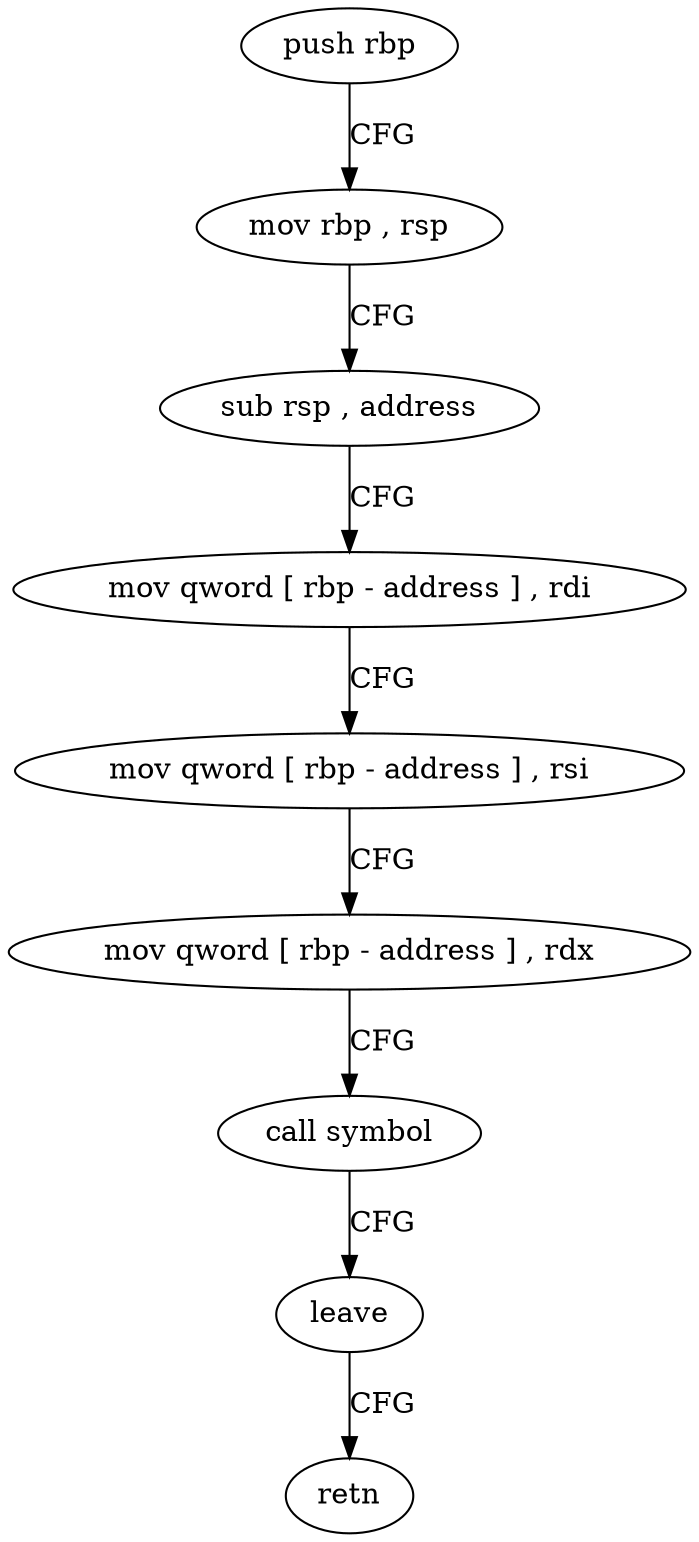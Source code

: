 digraph "func" {
"4258534" [label = "push rbp" ]
"4258535" [label = "mov rbp , rsp" ]
"4258538" [label = "sub rsp , address" ]
"4258542" [label = "mov qword [ rbp - address ] , rdi" ]
"4258546" [label = "mov qword [ rbp - address ] , rsi" ]
"4258550" [label = "mov qword [ rbp - address ] , rdx" ]
"4258554" [label = "call symbol" ]
"4258559" [label = "leave" ]
"4258560" [label = "retn" ]
"4258534" -> "4258535" [ label = "CFG" ]
"4258535" -> "4258538" [ label = "CFG" ]
"4258538" -> "4258542" [ label = "CFG" ]
"4258542" -> "4258546" [ label = "CFG" ]
"4258546" -> "4258550" [ label = "CFG" ]
"4258550" -> "4258554" [ label = "CFG" ]
"4258554" -> "4258559" [ label = "CFG" ]
"4258559" -> "4258560" [ label = "CFG" ]
}
